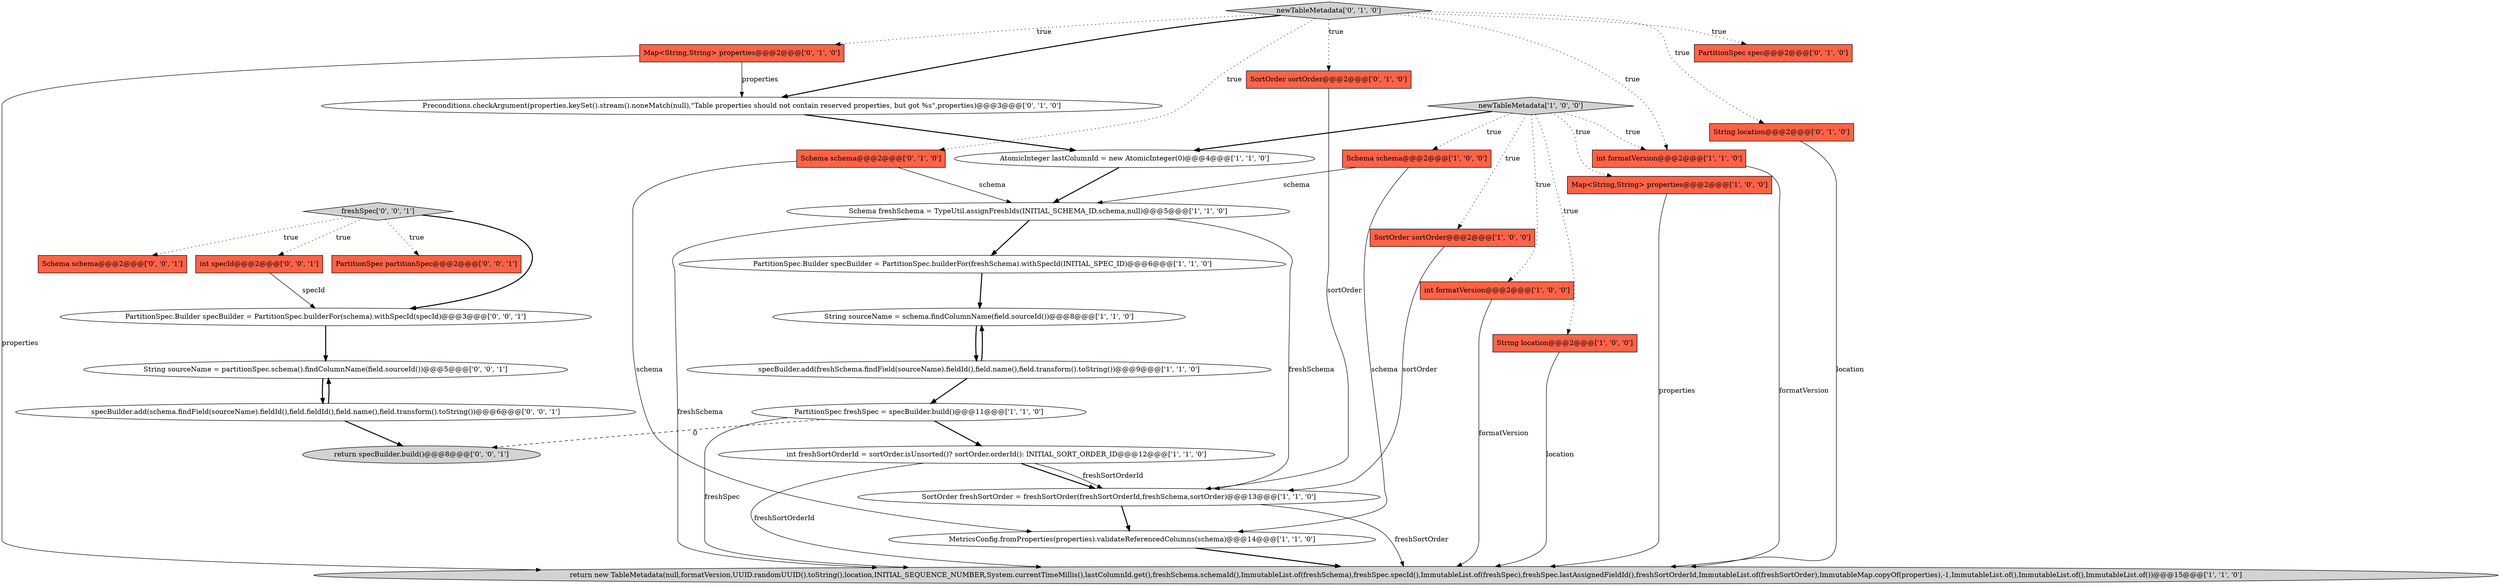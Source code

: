 digraph {
25 [style = filled, label = "PartitionSpec partitionSpec@@@2@@@['0', '0', '1']", fillcolor = tomato, shape = box image = "AAA0AAABBB3BBB"];
31 [style = filled, label = "String sourceName = partitionSpec.schema().findColumnName(field.sourceId())@@@5@@@['0', '0', '1']", fillcolor = white, shape = ellipse image = "AAA0AAABBB3BBB"];
7 [style = filled, label = "Schema schema@@@2@@@['1', '0', '0']", fillcolor = tomato, shape = box image = "AAA0AAABBB1BBB"];
10 [style = filled, label = "PartitionSpec freshSpec = specBuilder.build()@@@11@@@['1', '1', '0']", fillcolor = white, shape = ellipse image = "AAA0AAABBB1BBB"];
22 [style = filled, label = "SortOrder sortOrder@@@2@@@['0', '1', '0']", fillcolor = tomato, shape = box image = "AAA0AAABBB2BBB"];
13 [style = filled, label = "newTableMetadata['1', '0', '0']", fillcolor = lightgray, shape = diamond image = "AAA0AAABBB1BBB"];
8 [style = filled, label = "String sourceName = schema.findColumnName(field.sourceId())@@@8@@@['1', '1', '0']", fillcolor = white, shape = ellipse image = "AAA0AAABBB1BBB"];
16 [style = filled, label = "AtomicInteger lastColumnId = new AtomicInteger(0)@@@4@@@['1', '1', '0']", fillcolor = white, shape = ellipse image = "AAA0AAABBB1BBB"];
9 [style = filled, label = "SortOrder freshSortOrder = freshSortOrder(freshSortOrderId,freshSchema,sortOrder)@@@13@@@['1', '1', '0']", fillcolor = white, shape = ellipse image = "AAA0AAABBB1BBB"];
14 [style = filled, label = "int formatVersion@@@2@@@['1', '1', '0']", fillcolor = tomato, shape = box image = "AAA0AAABBB1BBB"];
29 [style = filled, label = "Schema schema@@@2@@@['0', '0', '1']", fillcolor = tomato, shape = box image = "AAA0AAABBB3BBB"];
30 [style = filled, label = "PartitionSpec.Builder specBuilder = PartitionSpec.builderFor(schema).withSpecId(specId)@@@3@@@['0', '0', '1']", fillcolor = white, shape = ellipse image = "AAA0AAABBB3BBB"];
0 [style = filled, label = "Schema freshSchema = TypeUtil.assignFreshIds(INITIAL_SCHEMA_ID,schema,null)@@@5@@@['1', '1', '0']", fillcolor = white, shape = ellipse image = "AAA0AAABBB1BBB"];
20 [style = filled, label = "String location@@@2@@@['0', '1', '0']", fillcolor = tomato, shape = box image = "AAA0AAABBB2BBB"];
21 [style = filled, label = "Preconditions.checkArgument(properties.keySet().stream().noneMatch(null),\"Table properties should not contain reserved properties, but got %s\",properties)@@@3@@@['0', '1', '0']", fillcolor = white, shape = ellipse image = "AAA1AAABBB2BBB"];
5 [style = filled, label = "MetricsConfig.fromProperties(properties).validateReferencedColumns(schema)@@@14@@@['1', '1', '0']", fillcolor = white, shape = ellipse image = "AAA0AAABBB1BBB"];
11 [style = filled, label = "int freshSortOrderId = sortOrder.isUnsorted()? sortOrder.orderId(): INITIAL_SORT_ORDER_ID@@@12@@@['1', '1', '0']", fillcolor = white, shape = ellipse image = "AAA0AAABBB1BBB"];
27 [style = filled, label = "freshSpec['0', '0', '1']", fillcolor = lightgray, shape = diamond image = "AAA0AAABBB3BBB"];
1 [style = filled, label = "return new TableMetadata(null,formatVersion,UUID.randomUUID().toString(),location,INITIAL_SEQUENCE_NUMBER,System.currentTimeMillis(),lastColumnId.get(),freshSchema.schemaId(),ImmutableList.of(freshSchema),freshSpec.specId(),ImmutableList.of(freshSpec),freshSpec.lastAssignedFieldId(),freshSortOrderId,ImmutableList.of(freshSortOrder),ImmutableMap.copyOf(properties),-1,ImmutableList.of(),ImmutableList.of(),ImmutableList.of())@@@15@@@['1', '1', '0']", fillcolor = lightgray, shape = ellipse image = "AAA0AAABBB1BBB"];
15 [style = filled, label = "specBuilder.add(freshSchema.findField(sourceName).fieldId(),field.name(),field.transform().toString())@@@9@@@['1', '1', '0']", fillcolor = white, shape = ellipse image = "AAA0AAABBB1BBB"];
26 [style = filled, label = "return specBuilder.build()@@@8@@@['0', '0', '1']", fillcolor = lightgray, shape = ellipse image = "AAA0AAABBB3BBB"];
4 [style = filled, label = "Map<String,String> properties@@@2@@@['1', '0', '0']", fillcolor = tomato, shape = box image = "AAA0AAABBB1BBB"];
3 [style = filled, label = "SortOrder sortOrder@@@2@@@['1', '0', '0']", fillcolor = tomato, shape = box image = "AAA0AAABBB1BBB"];
6 [style = filled, label = "int formatVersion@@@2@@@['1', '0', '0']", fillcolor = tomato, shape = box image = "AAA0AAABBB1BBB"];
24 [style = filled, label = "specBuilder.add(schema.findField(sourceName).fieldId(),field.fieldId(),field.name(),field.transform().toString())@@@6@@@['0', '0', '1']", fillcolor = white, shape = ellipse image = "AAA0AAABBB3BBB"];
12 [style = filled, label = "String location@@@2@@@['1', '0', '0']", fillcolor = tomato, shape = box image = "AAA0AAABBB1BBB"];
18 [style = filled, label = "Schema schema@@@2@@@['0', '1', '0']", fillcolor = tomato, shape = box image = "AAA0AAABBB2BBB"];
19 [style = filled, label = "Map<String,String> properties@@@2@@@['0', '1', '0']", fillcolor = tomato, shape = box image = "AAA0AAABBB2BBB"];
2 [style = filled, label = "PartitionSpec.Builder specBuilder = PartitionSpec.builderFor(freshSchema).withSpecId(INITIAL_SPEC_ID)@@@6@@@['1', '1', '0']", fillcolor = white, shape = ellipse image = "AAA0AAABBB1BBB"];
17 [style = filled, label = "newTableMetadata['0', '1', '0']", fillcolor = lightgray, shape = diamond image = "AAA0AAABBB2BBB"];
28 [style = filled, label = "int specId@@@2@@@['0', '0', '1']", fillcolor = tomato, shape = box image = "AAA0AAABBB3BBB"];
23 [style = filled, label = "PartitionSpec spec@@@2@@@['0', '1', '0']", fillcolor = tomato, shape = box image = "AAA0AAABBB2BBB"];
19->1 [style = solid, label="properties"];
17->19 [style = dotted, label="true"];
17->18 [style = dotted, label="true"];
11->1 [style = solid, label="freshSortOrderId"];
13->6 [style = dotted, label="true"];
14->1 [style = solid, label="formatVersion"];
17->14 [style = dotted, label="true"];
13->4 [style = dotted, label="true"];
28->30 [style = solid, label="specId"];
9->1 [style = solid, label="freshSortOrder"];
7->5 [style = solid, label="schema"];
18->5 [style = solid, label="schema"];
4->1 [style = solid, label="properties"];
18->0 [style = solid, label="schema"];
17->21 [style = bold, label=""];
27->29 [style = dotted, label="true"];
19->21 [style = solid, label="properties"];
10->1 [style = solid, label="freshSpec"];
0->1 [style = solid, label="freshSchema"];
5->1 [style = bold, label=""];
21->16 [style = bold, label=""];
17->23 [style = dotted, label="true"];
12->1 [style = solid, label="location"];
16->0 [style = bold, label=""];
0->9 [style = solid, label="freshSchema"];
11->9 [style = bold, label=""];
10->11 [style = bold, label=""];
11->9 [style = solid, label="freshSortOrderId"];
2->8 [style = bold, label=""];
30->31 [style = bold, label=""];
22->9 [style = solid, label="sortOrder"];
24->31 [style = bold, label=""];
6->1 [style = solid, label="formatVersion"];
13->16 [style = bold, label=""];
17->20 [style = dotted, label="true"];
3->9 [style = solid, label="sortOrder"];
27->30 [style = bold, label=""];
13->3 [style = dotted, label="true"];
20->1 [style = solid, label="location"];
10->26 [style = dashed, label="0"];
17->22 [style = dotted, label="true"];
27->25 [style = dotted, label="true"];
31->24 [style = bold, label=""];
0->2 [style = bold, label=""];
13->12 [style = dotted, label="true"];
15->8 [style = bold, label=""];
9->5 [style = bold, label=""];
7->0 [style = solid, label="schema"];
15->10 [style = bold, label=""];
24->26 [style = bold, label=""];
13->7 [style = dotted, label="true"];
13->14 [style = dotted, label="true"];
8->15 [style = bold, label=""];
27->28 [style = dotted, label="true"];
}
